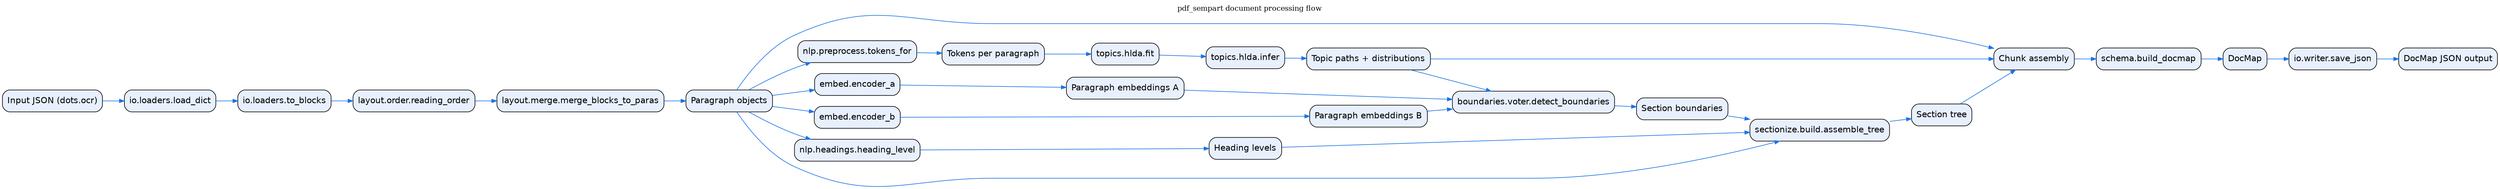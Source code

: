 digraph pdf_sempart_pipeline_flow {
  rankdir=LR;
  graph [fontsize=12, labelloc=t, label="pdf_sempart document processing flow"];
  node [shape=box, style="rounded,filled", fillcolor="#e8f0fe", fontname="Helvetica"];
  edge [color="#1a73e8", arrowsize=0.8];

  "Input JSON (dots.ocr)" -> "io.loaders.load_dict" -> "io.loaders.to_blocks" -> "layout.order.reading_order" -> "layout.merge.merge_blocks_to_paras";

  "layout.merge.merge_blocks_to_paras" -> "Paragraph objects";
  "Paragraph objects" -> {"embed.encoder_a", "embed.encoder_b", "nlp.preprocess.tokens_for", "nlp.headings.heading_level"};

  "embed.encoder_a" -> "Paragraph embeddings A";
  "embed.encoder_b" -> "Paragraph embeddings B";
  "nlp.preprocess.tokens_for" -> "Tokens per paragraph";

  "Tokens per paragraph" -> "topics.hlda.fit" -> "topics.hlda.infer" -> "Topic paths + distributions";

  "Paragraph embeddings A" -> "boundaries.voter.detect_boundaries";
  "Paragraph embeddings B" -> "boundaries.voter.detect_boundaries";
  "Topic paths + distributions" -> "boundaries.voter.detect_boundaries";

  "boundaries.voter.detect_boundaries" -> "Section boundaries";
  "nlp.headings.heading_level" -> "Heading levels";

  {"Section boundaries", "Heading levels", "Paragraph objects"} -> "sectionize.build.assemble_tree" -> "Section tree";
  {"Paragraph objects", "Section tree", "Topic paths + distributions"} -> "Chunk assembly";

  "Chunk assembly" -> "schema.build_docmap" -> "DocMap" -> "io.writer.save_json" -> "DocMap JSON output";
}
